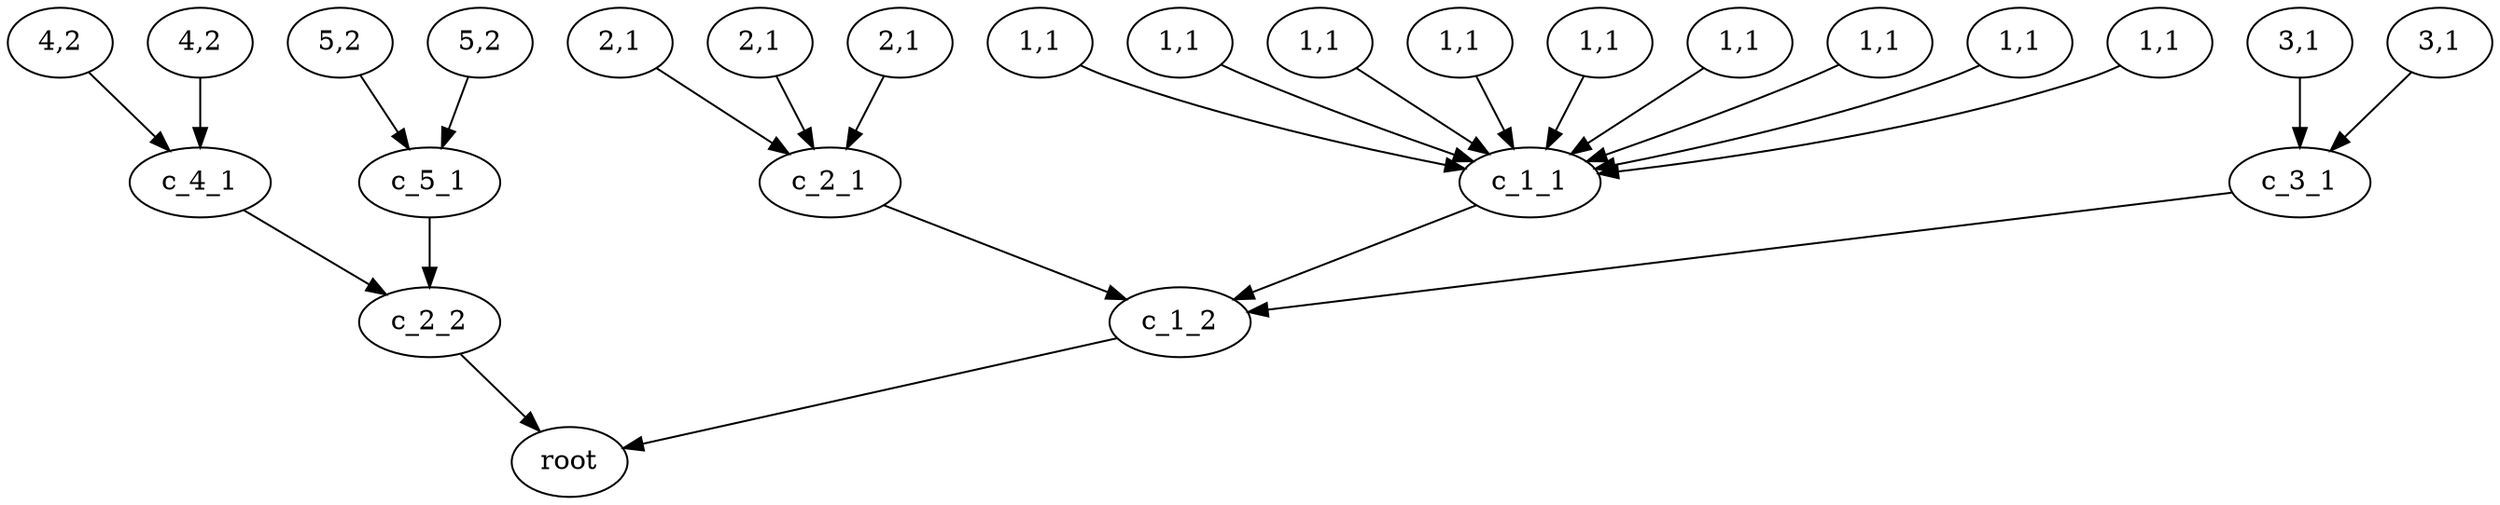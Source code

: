   digraph causal
{
	0 [label="1,1"]	
	1 [label="1,1"]	
	2 [label="1,1"]	
	3 [label="1,1"]	
	4 [label="1,1"]	
	5 [label="1,1"]	
	6 [label="1,1"]	
	7 [label="1,1"]	
	8 [label="1,1"]	
	9 [label="2,1"]	
	10 [label="2,1"]	
	11 [label="2,1"]	
	12 [label="3,1"]	
	13 [label="3,1"]	
	14 [label="4,2"]	
	15 [label="4,2"]	
	16 [label="5,2"]	
	17 [label="5,2"]		
	c_1_1 		
	c_2_1 
	c_3_1 
	c_4_1 
	c_5_1 
	c_1_2 
	c_2_2 
	root
	0 -> c_1_1
	1 -> c_1_1
	2 -> c_1_1
	3 -> c_1_1
	4 -> c_1_1
	5 -> c_1_1
	6 -> c_1_1
	7 -> c_1_1
	8 -> c_1_1
	9 -> c_2_1
	10 -> c_2_1
	11 -> c_2_1
	12 -> c_3_1
	13 -> c_3_1
	14 -> c_4_1
	15 -> c_4_1
	16 -> c_5_1
	17 -> c_5_1
	c_1_1 -> c_1_2
	c_2_1 -> c_1_2
	c_3_1 -> c_1_2
	c_4_1 -> c_2_2
	c_5_1 -> c_2_2
	c_1_2 -> root
	c_2_2 -> root
}
